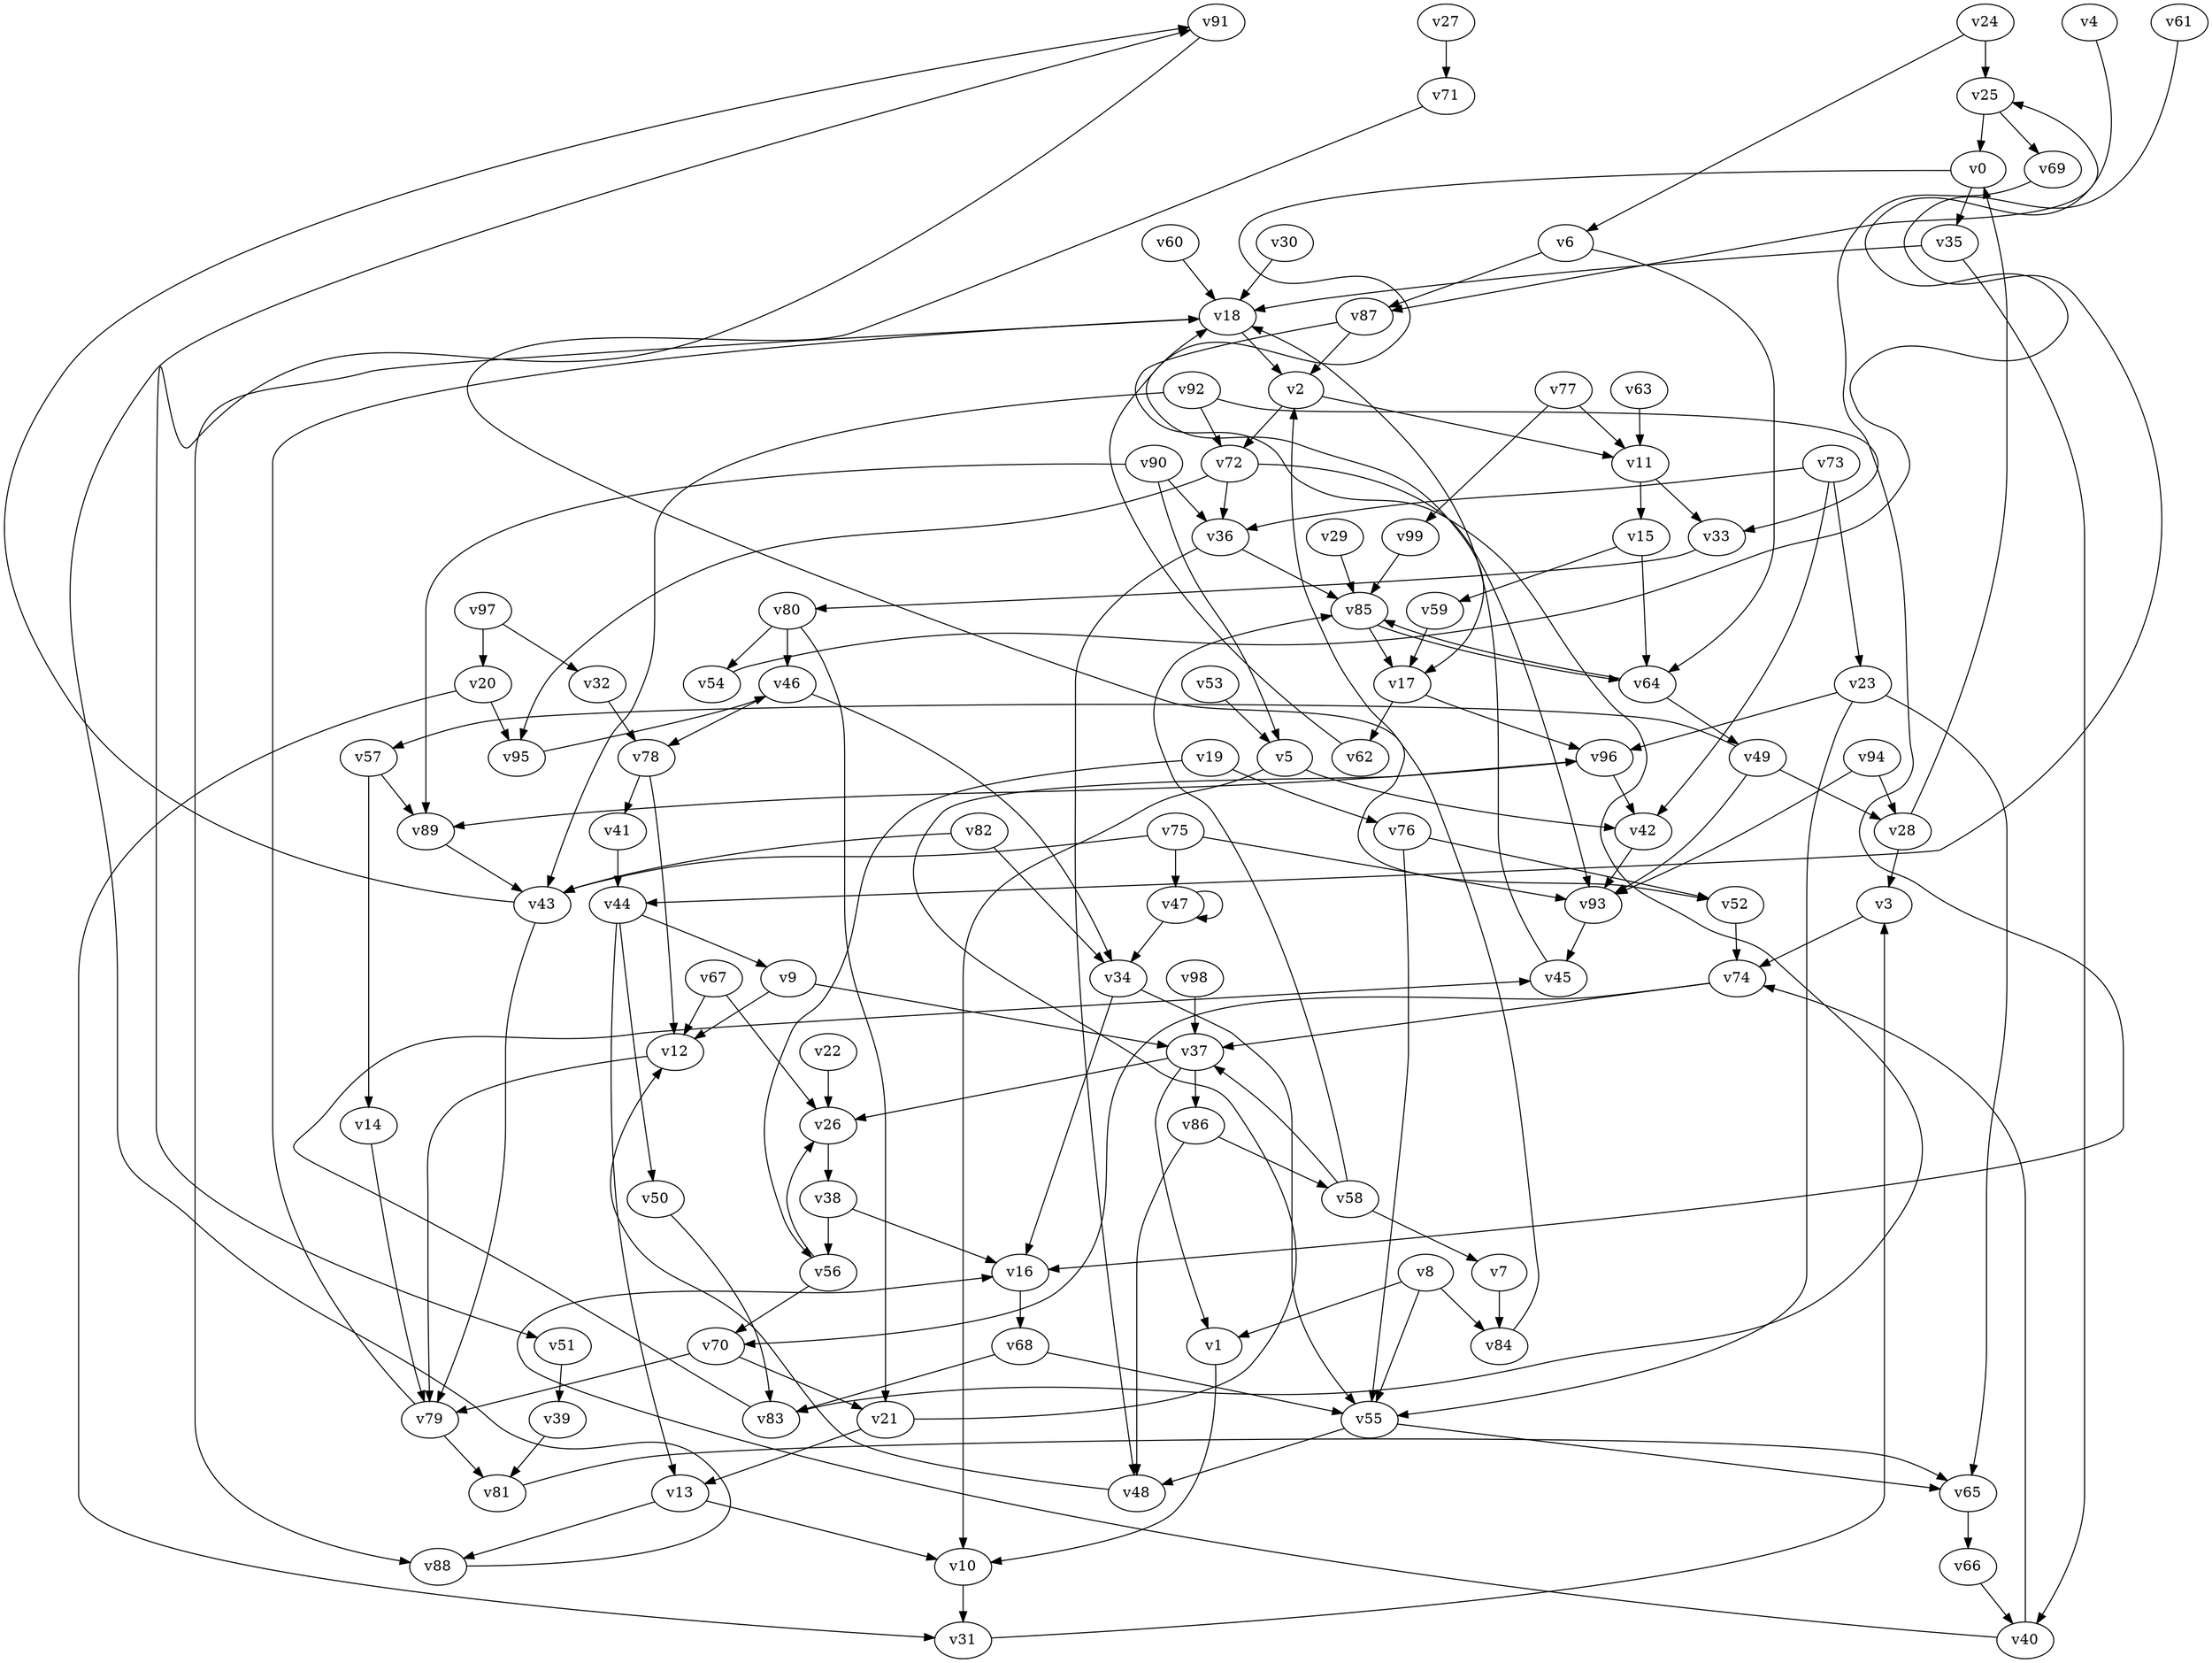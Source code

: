 // Benchmark game 136 - 100 vertices
// time_bound: 36
// targets: v28
digraph G {
    v0 [name="v0", player=1];
    v1 [name="v1", player=0];
    v2 [name="v2", player=1];
    v3 [name="v3", player=1];
    v4 [name="v4", player=0];
    v5 [name="v5", player=0];
    v6 [name="v6", player=0];
    v7 [name="v7", player=0];
    v8 [name="v8", player=1];
    v9 [name="v9", player=0];
    v10 [name="v10", player=0];
    v11 [name="v11", player=1];
    v12 [name="v12", player=0];
    v13 [name="v13", player=1];
    v14 [name="v14", player=1];
    v15 [name="v15", player=0];
    v16 [name="v16", player=0];
    v17 [name="v17", player=0];
    v18 [name="v18", player=0];
    v19 [name="v19", player=1];
    v20 [name="v20", player=1];
    v21 [name="v21", player=0];
    v22 [name="v22", player=0];
    v23 [name="v23", player=0];
    v24 [name="v24", player=0];
    v25 [name="v25", player=0];
    v26 [name="v26", player=0];
    v27 [name="v27", player=1];
    v28 [name="v28", player=0, target=1];
    v29 [name="v29", player=0];
    v30 [name="v30", player=1];
    v31 [name="v31", player=1];
    v32 [name="v32", player=0];
    v33 [name="v33", player=1];
    v34 [name="v34", player=1];
    v35 [name="v35", player=0];
    v36 [name="v36", player=0];
    v37 [name="v37", player=1];
    v38 [name="v38", player=1];
    v39 [name="v39", player=1];
    v40 [name="v40", player=0];
    v41 [name="v41", player=1];
    v42 [name="v42", player=0];
    v43 [name="v43", player=0];
    v44 [name="v44", player=0];
    v45 [name="v45", player=0];
    v46 [name="v46", player=0];
    v47 [name="v47", player=0];
    v48 [name="v48", player=1];
    v49 [name="v49", player=1];
    v50 [name="v50", player=0];
    v51 [name="v51", player=0];
    v52 [name="v52", player=0];
    v53 [name="v53", player=1];
    v54 [name="v54", player=0];
    v55 [name="v55", player=0];
    v56 [name="v56", player=1];
    v57 [name="v57", player=1];
    v58 [name="v58", player=1];
    v59 [name="v59", player=0];
    v60 [name="v60", player=1];
    v61 [name="v61", player=0];
    v62 [name="v62", player=0];
    v63 [name="v63", player=1];
    v64 [name="v64", player=1];
    v65 [name="v65", player=0];
    v66 [name="v66", player=1];
    v67 [name="v67", player=1];
    v68 [name="v68", player=0];
    v69 [name="v69", player=1];
    v70 [name="v70", player=0];
    v71 [name="v71", player=0];
    v72 [name="v72", player=0];
    v73 [name="v73", player=0];
    v74 [name="v74", player=0];
    v75 [name="v75", player=1];
    v76 [name="v76", player=0];
    v77 [name="v77", player=0];
    v78 [name="v78", player=0];
    v79 [name="v79", player=1];
    v80 [name="v80", player=0];
    v81 [name="v81", player=0];
    v82 [name="v82", player=0];
    v83 [name="v83", player=0];
    v84 [name="v84", player=0];
    v85 [name="v85", player=0];
    v86 [name="v86", player=0];
    v87 [name="v87", player=0];
    v88 [name="v88", player=0];
    v89 [name="v89", player=0];
    v90 [name="v90", player=0];
    v91 [name="v91", player=1];
    v92 [name="v92", player=0];
    v93 [name="v93", player=1];
    v94 [name="v94", player=0];
    v95 [name="v95", player=1];
    v96 [name="v96", player=0];
    v97 [name="v97", player=1];
    v98 [name="v98", player=0];
    v99 [name="v99", player=0];

    v0 -> v17 [constraint="t < 14"];
    v1 -> v10;
    v2 -> v11 [constraint="t >= 5"];
    v3 -> v74;
    v4 -> v87 [constraint="t >= 1"];
    v5 -> v42;
    v6 -> v64;
    v7 -> v84;
    v8 -> v84;
    v9 -> v37;
    v10 -> v31;
    v11 -> v15;
    v12 -> v79;
    v13 -> v88;
    v14 -> v79;
    v15 -> v59;
    v16 -> v68;
    v17 -> v62;
    v18 -> v2;
    v19 -> v76;
    v20 -> v95;
    v21 -> v96 [constraint="t < 9"];
    v22 -> v26;
    v23 -> v55;
    v24 -> v6 [constraint="t < 6"];
    v25 -> v0;
    v26 -> v38;
    v27 -> v71;
    v28 -> v3;
    v29 -> v85;
    v30 -> v18;
    v31 -> v3;
    v32 -> v78;
    v33 -> v80 [constraint="t < 8"];
    v34 -> v55;
    v35 -> v18;
    v36 -> v85;
    v37 -> v26;
    v38 -> v16;
    v39 -> v81;
    v40 -> v16 [constraint="t mod 4 == 3"];
    v41 -> v44;
    v42 -> v93;
    v43 -> v91 [constraint="t < 12"];
    v44 -> v9;
    v45 -> v18;
    v46 -> v78;
    v47 -> v34;
    v48 -> v12 [constraint="t < 14"];
    v49 -> v57 [constraint="t >= 2"];
    v50 -> v83;
    v51 -> v39;
    v52 -> v74;
    v53 -> v5;
    v54 -> v25 [constraint="t mod 5 == 4"];
    v55 -> v65;
    v56 -> v70;
    v57 -> v14;
    v58 -> v7;
    v59 -> v17;
    v60 -> v18;
    v61 -> v44 [constraint="t < 5"];
    v62 -> v18;
    v63 -> v11;
    v64 -> v49;
    v65 -> v66;
    v66 -> v40;
    v67 -> v12;
    v68 -> v55;
    v69 -> v16 [constraint="t mod 4 == 0"];
    v70 -> v79;
    v71 -> v52 [constraint="t < 15"];
    v72 -> v95;
    v73 -> v23;
    v74 -> v70 [constraint="t < 5"];
    v75 -> v43;
    v76 -> v55;
    v77 -> v99;
    v78 -> v12;
    v79 -> v18;
    v80 -> v21;
    v81 -> v65 [constraint="t >= 2"];
    v82 -> v34;
    v83 -> v45 [constraint="t mod 4 == 1"];
    v84 -> v2;
    v85 -> v17;
    v86 -> v58;
    v87 -> v83 [constraint="t >= 1"];
    v88 -> v91 [constraint="t >= 5"];
    v89 -> v43;
    v90 -> v5;
    v91 -> v51 [constraint="t mod 2 == 0"];
    v92 -> v33 [constraint="t < 13"];
    v93 -> v45;
    v94 -> v93;
    v95 -> v46 [constraint="t < 9"];
    v96 -> v89 [constraint="t mod 4 == 0"];
    v97 -> v32;
    v98 -> v37;
    v99 -> v85;
    v90 -> v89;
    v72 -> v93;
    v17 -> v96;
    v87 -> v2;
    v75 -> v47;
    v35 -> v40;
    v46 -> v34;
    v77 -> v11;
    v23 -> v96;
    v67 -> v26;
    v9 -> v12;
    v57 -> v89;
    v73 -> v36;
    v74 -> v37;
    v34 -> v16;
    v23 -> v65;
    v79 -> v81;
    v73 -> v42;
    v85 -> v64;
    v58 -> v37;
    v19 -> v56;
    v76 -> v52;
    v94 -> v28;
    v0 -> v35;
    v78 -> v41;
    v82 -> v43;
    v2 -> v72;
    v38 -> v56;
    v68 -> v83;
    v86 -> v48;
    v90 -> v36;
    v8 -> v55;
    v25 -> v69;
    v70 -> v21;
    v64 -> v85;
    v8 -> v1;
    v92 -> v43;
    v92 -> v72;
    v97 -> v20;
    v44 -> v13;
    v21 -> v13;
    v15 -> v64;
    v75 -> v93;
    v36 -> v48;
    v20 -> v31;
    v13 -> v10;
    v55 -> v48;
    v47 -> v47;
    v49 -> v28;
    v80 -> v54;
    v28 -> v0;
    v6 -> v87;
    v37 -> v86;
    v24 -> v25;
    v40 -> v74;
    v5 -> v10;
    v44 -> v50;
    v37 -> v1;
    v58 -> v85;
    v80 -> v46;
    v96 -> v42;
    v72 -> v36;
    v11 -> v33;
    v49 -> v93;
    v56 -> v26;
    v43 -> v79;
    v18 -> v88;
}
